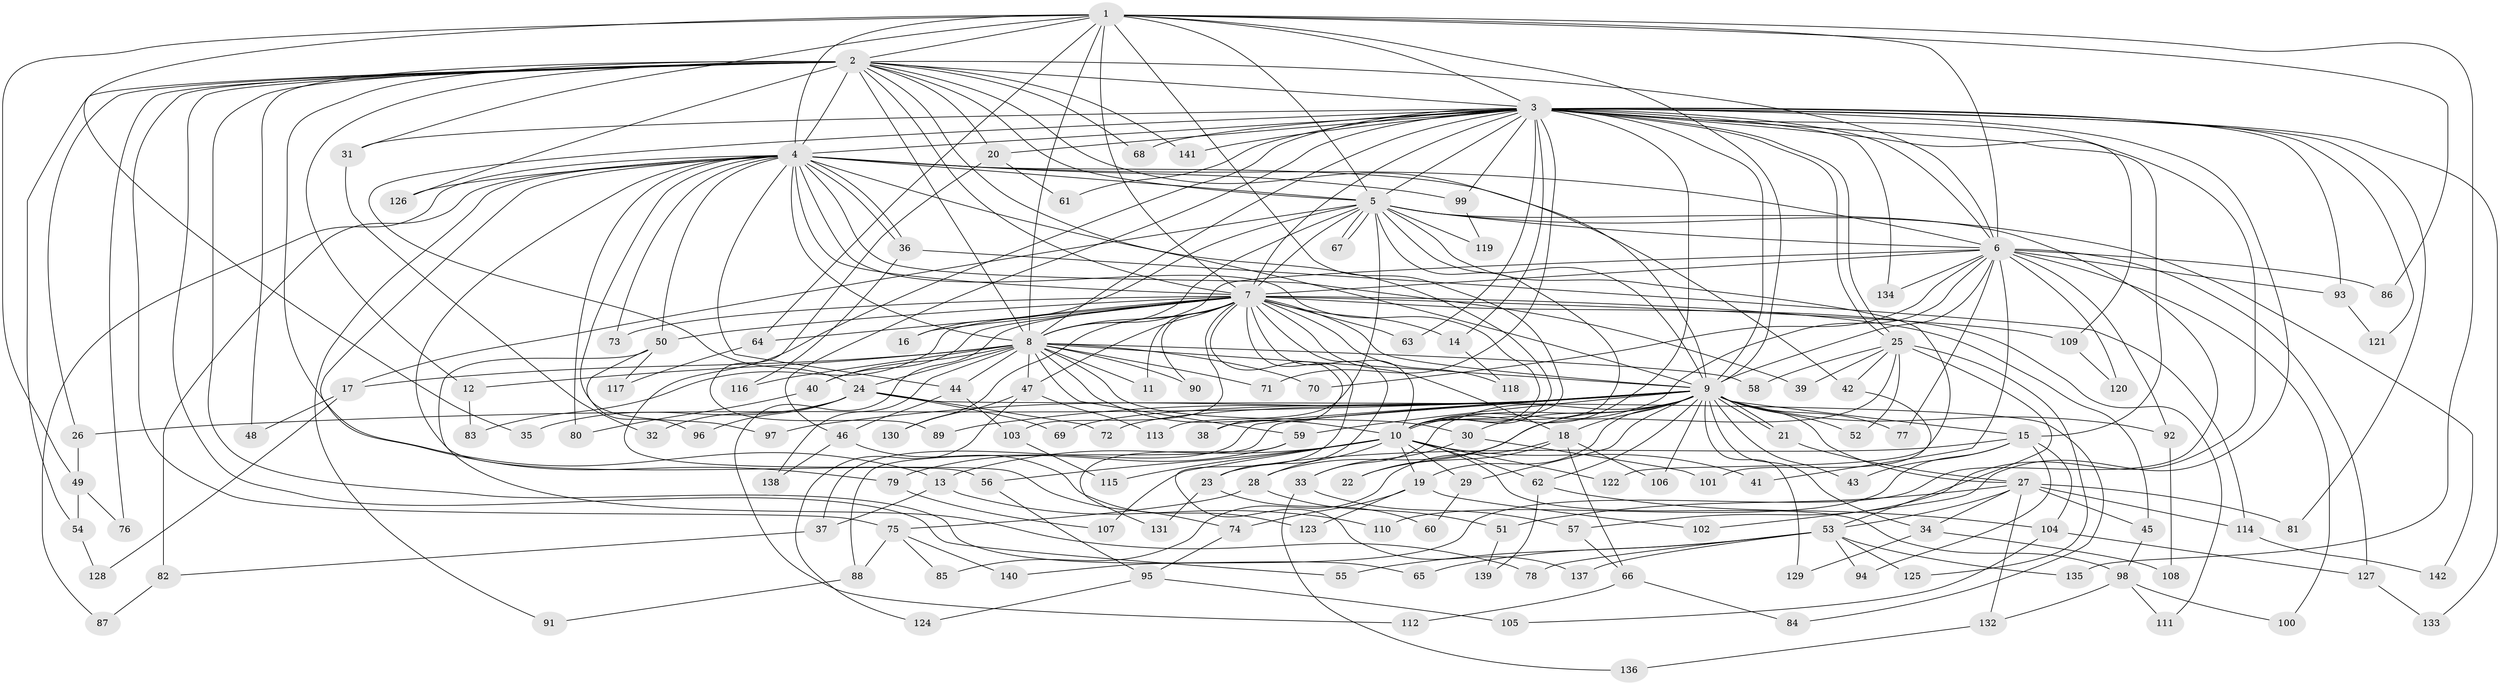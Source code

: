// coarse degree distribution, {26: 0.011627906976744186, 2: 0.3488372093023256, 5: 0.10465116279069768, 3: 0.2441860465116279, 8: 0.03488372093023256, 4: 0.10465116279069768, 16: 0.023255813953488372, 18: 0.011627906976744186, 21: 0.03488372093023256, 27: 0.011627906976744186, 30: 0.011627906976744186, 14: 0.011627906976744186, 6: 0.023255813953488372, 1: 0.011627906976744186, 9: 0.011627906976744186}
// Generated by graph-tools (version 1.1) at 2025/36/03/04/25 23:36:29]
// undirected, 142 vertices, 309 edges
graph export_dot {
  node [color=gray90,style=filled];
  1;
  2;
  3;
  4;
  5;
  6;
  7;
  8;
  9;
  10;
  11;
  12;
  13;
  14;
  15;
  16;
  17;
  18;
  19;
  20;
  21;
  22;
  23;
  24;
  25;
  26;
  27;
  28;
  29;
  30;
  31;
  32;
  33;
  34;
  35;
  36;
  37;
  38;
  39;
  40;
  41;
  42;
  43;
  44;
  45;
  46;
  47;
  48;
  49;
  50;
  51;
  52;
  53;
  54;
  55;
  56;
  57;
  58;
  59;
  60;
  61;
  62;
  63;
  64;
  65;
  66;
  67;
  68;
  69;
  70;
  71;
  72;
  73;
  74;
  75;
  76;
  77;
  78;
  79;
  80;
  81;
  82;
  83;
  84;
  85;
  86;
  87;
  88;
  89;
  90;
  91;
  92;
  93;
  94;
  95;
  96;
  97;
  98;
  99;
  100;
  101;
  102;
  103;
  104;
  105;
  106;
  107;
  108;
  109;
  110;
  111;
  112;
  113;
  114;
  115;
  116;
  117;
  118;
  119;
  120;
  121;
  122;
  123;
  124;
  125;
  126;
  127;
  128;
  129;
  130;
  131;
  132;
  133;
  134;
  135;
  136;
  137;
  138;
  139;
  140;
  141;
  142;
  1 -- 2;
  1 -- 3;
  1 -- 4;
  1 -- 5;
  1 -- 6;
  1 -- 7;
  1 -- 8;
  1 -- 9;
  1 -- 10;
  1 -- 31;
  1 -- 35;
  1 -- 49;
  1 -- 64;
  1 -- 86;
  1 -- 135;
  2 -- 3;
  2 -- 4;
  2 -- 5;
  2 -- 6;
  2 -- 7;
  2 -- 8;
  2 -- 9;
  2 -- 10;
  2 -- 12;
  2 -- 13;
  2 -- 20;
  2 -- 26;
  2 -- 48;
  2 -- 54;
  2 -- 55;
  2 -- 65;
  2 -- 68;
  2 -- 75;
  2 -- 76;
  2 -- 126;
  2 -- 141;
  3 -- 4;
  3 -- 5;
  3 -- 6;
  3 -- 7;
  3 -- 8;
  3 -- 9;
  3 -- 10;
  3 -- 14;
  3 -- 15;
  3 -- 20;
  3 -- 24;
  3 -- 25;
  3 -- 25;
  3 -- 31;
  3 -- 46;
  3 -- 57;
  3 -- 61;
  3 -- 63;
  3 -- 68;
  3 -- 71;
  3 -- 74;
  3 -- 81;
  3 -- 93;
  3 -- 99;
  3 -- 102;
  3 -- 109;
  3 -- 121;
  3 -- 133;
  3 -- 134;
  3 -- 141;
  4 -- 5;
  4 -- 6;
  4 -- 7;
  4 -- 8;
  4 -- 9;
  4 -- 10;
  4 -- 36;
  4 -- 36;
  4 -- 39;
  4 -- 42;
  4 -- 44;
  4 -- 50;
  4 -- 56;
  4 -- 73;
  4 -- 79;
  4 -- 80;
  4 -- 82;
  4 -- 87;
  4 -- 91;
  4 -- 97;
  4 -- 99;
  4 -- 126;
  5 -- 6;
  5 -- 7;
  5 -- 8;
  5 -- 9;
  5 -- 10;
  5 -- 16;
  5 -- 17;
  5 -- 67;
  5 -- 67;
  5 -- 113;
  5 -- 119;
  5 -- 122;
  5 -- 140;
  5 -- 142;
  6 -- 7;
  6 -- 8;
  6 -- 9;
  6 -- 10;
  6 -- 41;
  6 -- 70;
  6 -- 77;
  6 -- 86;
  6 -- 92;
  6 -- 93;
  6 -- 100;
  6 -- 120;
  6 -- 127;
  6 -- 134;
  7 -- 8;
  7 -- 9;
  7 -- 10;
  7 -- 11;
  7 -- 14;
  7 -- 16;
  7 -- 18;
  7 -- 23;
  7 -- 38;
  7 -- 40;
  7 -- 45;
  7 -- 47;
  7 -- 50;
  7 -- 63;
  7 -- 64;
  7 -- 73;
  7 -- 83;
  7 -- 90;
  7 -- 103;
  7 -- 109;
  7 -- 111;
  7 -- 112;
  7 -- 118;
  7 -- 130;
  7 -- 137;
  8 -- 9;
  8 -- 10;
  8 -- 11;
  8 -- 12;
  8 -- 17;
  8 -- 24;
  8 -- 30;
  8 -- 40;
  8 -- 44;
  8 -- 47;
  8 -- 58;
  8 -- 59;
  8 -- 70;
  8 -- 71;
  8 -- 90;
  8 -- 116;
  8 -- 138;
  9 -- 10;
  9 -- 15;
  9 -- 18;
  9 -- 19;
  9 -- 21;
  9 -- 21;
  9 -- 22;
  9 -- 26;
  9 -- 27;
  9 -- 29;
  9 -- 30;
  9 -- 33;
  9 -- 34;
  9 -- 37;
  9 -- 38;
  9 -- 43;
  9 -- 52;
  9 -- 59;
  9 -- 62;
  9 -- 69;
  9 -- 72;
  9 -- 77;
  9 -- 88;
  9 -- 89;
  9 -- 92;
  9 -- 97;
  9 -- 106;
  9 -- 129;
  10 -- 13;
  10 -- 19;
  10 -- 28;
  10 -- 29;
  10 -- 41;
  10 -- 56;
  10 -- 62;
  10 -- 98;
  10 -- 107;
  10 -- 115;
  10 -- 122;
  12 -- 83;
  13 -- 37;
  13 -- 110;
  14 -- 118;
  15 -- 23;
  15 -- 43;
  15 -- 94;
  15 -- 104;
  15 -- 110;
  17 -- 48;
  17 -- 128;
  18 -- 22;
  18 -- 66;
  18 -- 85;
  18 -- 106;
  19 -- 74;
  19 -- 102;
  19 -- 123;
  20 -- 61;
  20 -- 89;
  21 -- 27;
  23 -- 60;
  23 -- 131;
  24 -- 32;
  24 -- 35;
  24 -- 69;
  24 -- 72;
  24 -- 84;
  24 -- 96;
  25 -- 28;
  25 -- 39;
  25 -- 42;
  25 -- 52;
  25 -- 53;
  25 -- 58;
  25 -- 125;
  26 -- 49;
  27 -- 34;
  27 -- 45;
  27 -- 51;
  27 -- 53;
  27 -- 81;
  27 -- 114;
  27 -- 132;
  28 -- 51;
  28 -- 75;
  29 -- 60;
  30 -- 33;
  30 -- 101;
  31 -- 32;
  33 -- 57;
  33 -- 136;
  34 -- 108;
  34 -- 129;
  36 -- 114;
  36 -- 116;
  37 -- 82;
  40 -- 80;
  42 -- 101;
  44 -- 46;
  44 -- 103;
  45 -- 98;
  46 -- 123;
  46 -- 138;
  47 -- 113;
  47 -- 124;
  47 -- 130;
  49 -- 54;
  49 -- 76;
  50 -- 78;
  50 -- 96;
  50 -- 117;
  51 -- 139;
  53 -- 55;
  53 -- 65;
  53 -- 78;
  53 -- 94;
  53 -- 125;
  53 -- 135;
  53 -- 137;
  54 -- 128;
  56 -- 95;
  57 -- 66;
  59 -- 79;
  59 -- 131;
  62 -- 104;
  62 -- 139;
  64 -- 117;
  66 -- 84;
  66 -- 112;
  74 -- 95;
  75 -- 85;
  75 -- 88;
  75 -- 140;
  79 -- 107;
  82 -- 87;
  88 -- 91;
  92 -- 108;
  93 -- 121;
  95 -- 105;
  95 -- 124;
  98 -- 100;
  98 -- 111;
  98 -- 132;
  99 -- 119;
  103 -- 115;
  104 -- 105;
  104 -- 127;
  109 -- 120;
  114 -- 142;
  127 -- 133;
  132 -- 136;
}
